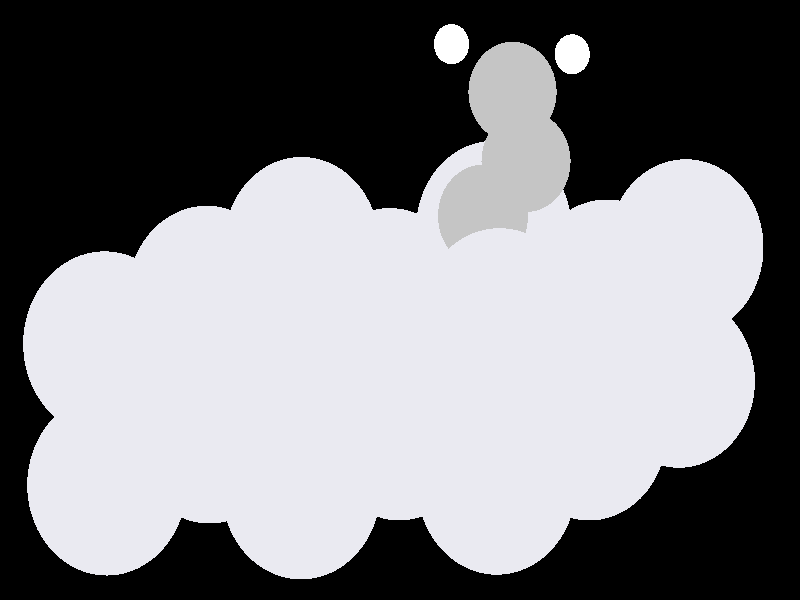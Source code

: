 #include "colors.inc"
#include "finish.inc"

global_settings {assumed_gamma 1 max_trace_level 6}
background {color White transmit 1.0}
camera {perspective
  right -11.40*x up 7.52*y
  direction 100.00*z
  location <0,0,100.00> look_at <0,0,0>}


light_source {<  2.00,   3.00,  40.00> color White
  area_light <0.70, 0, 0>, <0, 0.70, 0>, 3, 3
  adaptive 1 jitter}
// no fog
#declare simple = finish {phong 0.7}
#declare pale = finish {ambient 0.5 diffuse 0.85 roughness 0.001 specular 0.200 }
#declare intermediate = finish {ambient 0.3 diffuse 0.6 specular 0.1 roughness 0.04}
#declare vmd = finish {ambient 0.0 diffuse 0.65 phong 0.1 phong_size 40.0 specular 0.5 }
#declare jmol = finish {ambient 0.2 diffuse 0.6 specular 1 roughness 0.001 metallic}
#declare ase2 = finish {ambient 0.05 brilliance 3 diffuse 0.6 metallic specular 0.7 roughness 0.04 reflection 0.15}
#declare ase3 = finish {ambient 0.15 brilliance 2 diffuse 0.6 metallic specular 1.0 roughness 0.001 reflection 0.0}
#declare glass = finish {ambient 0.05 diffuse 0.3 specular 1.0 roughness 0.001}
#declare glass2 = finish {ambient 0.01 diffuse 0.3 specular 1.0 reflection 0.25 roughness 0.001}
#declare Rcell = 0.050;
#declare Rbond = 0.100;

#macro atom(LOC, R, COL, TRANS, FIN)
  sphere{LOC, R texture{pigment{color COL transmit TRANS} finish{FIN}}}
#end
#macro constrain(LOC, R, COL, TRANS FIN)
union{torus{R, Rcell rotate 45*z texture{pigment{color COL transmit TRANS} finish{FIN}}}
     torus{R, Rcell rotate -45*z texture{pigment{color COL transmit TRANS} finish{FIN}}}
     translate LOC}
#end

// no cell vertices
atom(< -4.27,  -2.37,  -2.25>, 1.16, rgb <0.82, 0.82, 0.88>, 0.0, ase3) // #0
atom(< -1.44,  -2.42,  -2.25>, 1.16, rgb <0.82, 0.82, 0.88>, 0.0, ase3) // #1
atom(<  1.41,  -2.36,  -2.25>, 1.16, rgb <0.82, 0.82, 0.88>, 0.0, ase3) // #2
atom(< -2.84,  -1.77,  -4.63>, 1.16, rgb <0.82, 0.82, 0.88>, 0.0, ase3) // #3
atom(< -0.01,  -1.73,  -4.64>, 1.16, rgb <0.82, 0.82, 0.88>, 0.0, ase3) // #4
atom(<  2.82,  -1.73,  -4.62>, 1.16, rgb <0.82, 0.82, 0.88>, 0.0, ase3) // #5
atom(< -1.46,  -1.07,  -7.01>, 1.16, rgb <0.82, 0.82, 0.88>, 0.0, ase3) // #6
atom(<  1.39,  -1.09,  -6.93>, 1.16, rgb <0.82, 0.82, 0.88>, 0.0, ase3) // #7
atom(<  4.25,  -1.09,  -7.00>, 1.16, rgb <0.82, 0.82, 0.88>, 0.0, ase3) // #8
atom(< -4.21,  -0.55,  -0.03>, 1.16, rgb <0.82, 0.82, 0.88>, 0.0, ase3) // #9
atom(< -1.44,  -0.57,  -0.04>, 1.16, rgb <0.82, 0.82, 0.88>, 0.0, ase3) // #10
atom(<  1.42,  -0.26,   0.00>, 1.16, rgb <0.82, 0.82, 0.88>, 0.0, ase3) // #11
atom(< -2.82,   0.05,  -2.44>, 1.16, rgb <0.82, 0.82, 0.88>, 0.0, ase3) // #12
atom(< -0.15,   0.02,  -2.48>, 1.16, rgb <0.82, 0.82, 0.88>, 0.0, ase3) // #13
atom(<  3.02,   0.13,  -2.42>, 1.16, rgb <0.82, 0.82, 0.88>, 0.0, ase3) // #14
atom(< -1.47,   0.72,  -4.86>, 1.16, rgb <0.82, 0.82, 0.88>, 0.0, ase3) // #15
atom(<  1.40,   0.93,  -4.77>, 1.16, rgb <0.82, 0.82, 0.88>, 0.0, ase3) // #16
atom(<  4.27,   0.69,  -4.86>, 1.16, rgb <0.82, 0.82, 0.88>, 0.0, ase3) // #17
atom(<  1.20,   1.07,  -1.47>, 0.65, rgb <0.56, 0.56, 0.56>, 0.0, ase3) // #18
atom(<  1.84,   1.78,  -2.47>, 0.65, rgb <0.56, 0.56, 0.56>, 0.0, ase3) // #19
atom(<  1.66,   2.70,  -3.53>, 0.65, rgb <0.56, 0.56, 0.56>, 0.0, ase3) // #20
atom(<  0.76,   3.32,  -3.51>, 0.26, rgb <1.00, 1.00, 1.00>, 0.0, ase3) // #21
atom(<  2.55,   3.20,  -3.91>, 0.26, rgb <1.00, 1.00, 1.00>, 0.0, ase3) // #22

// no constraints
